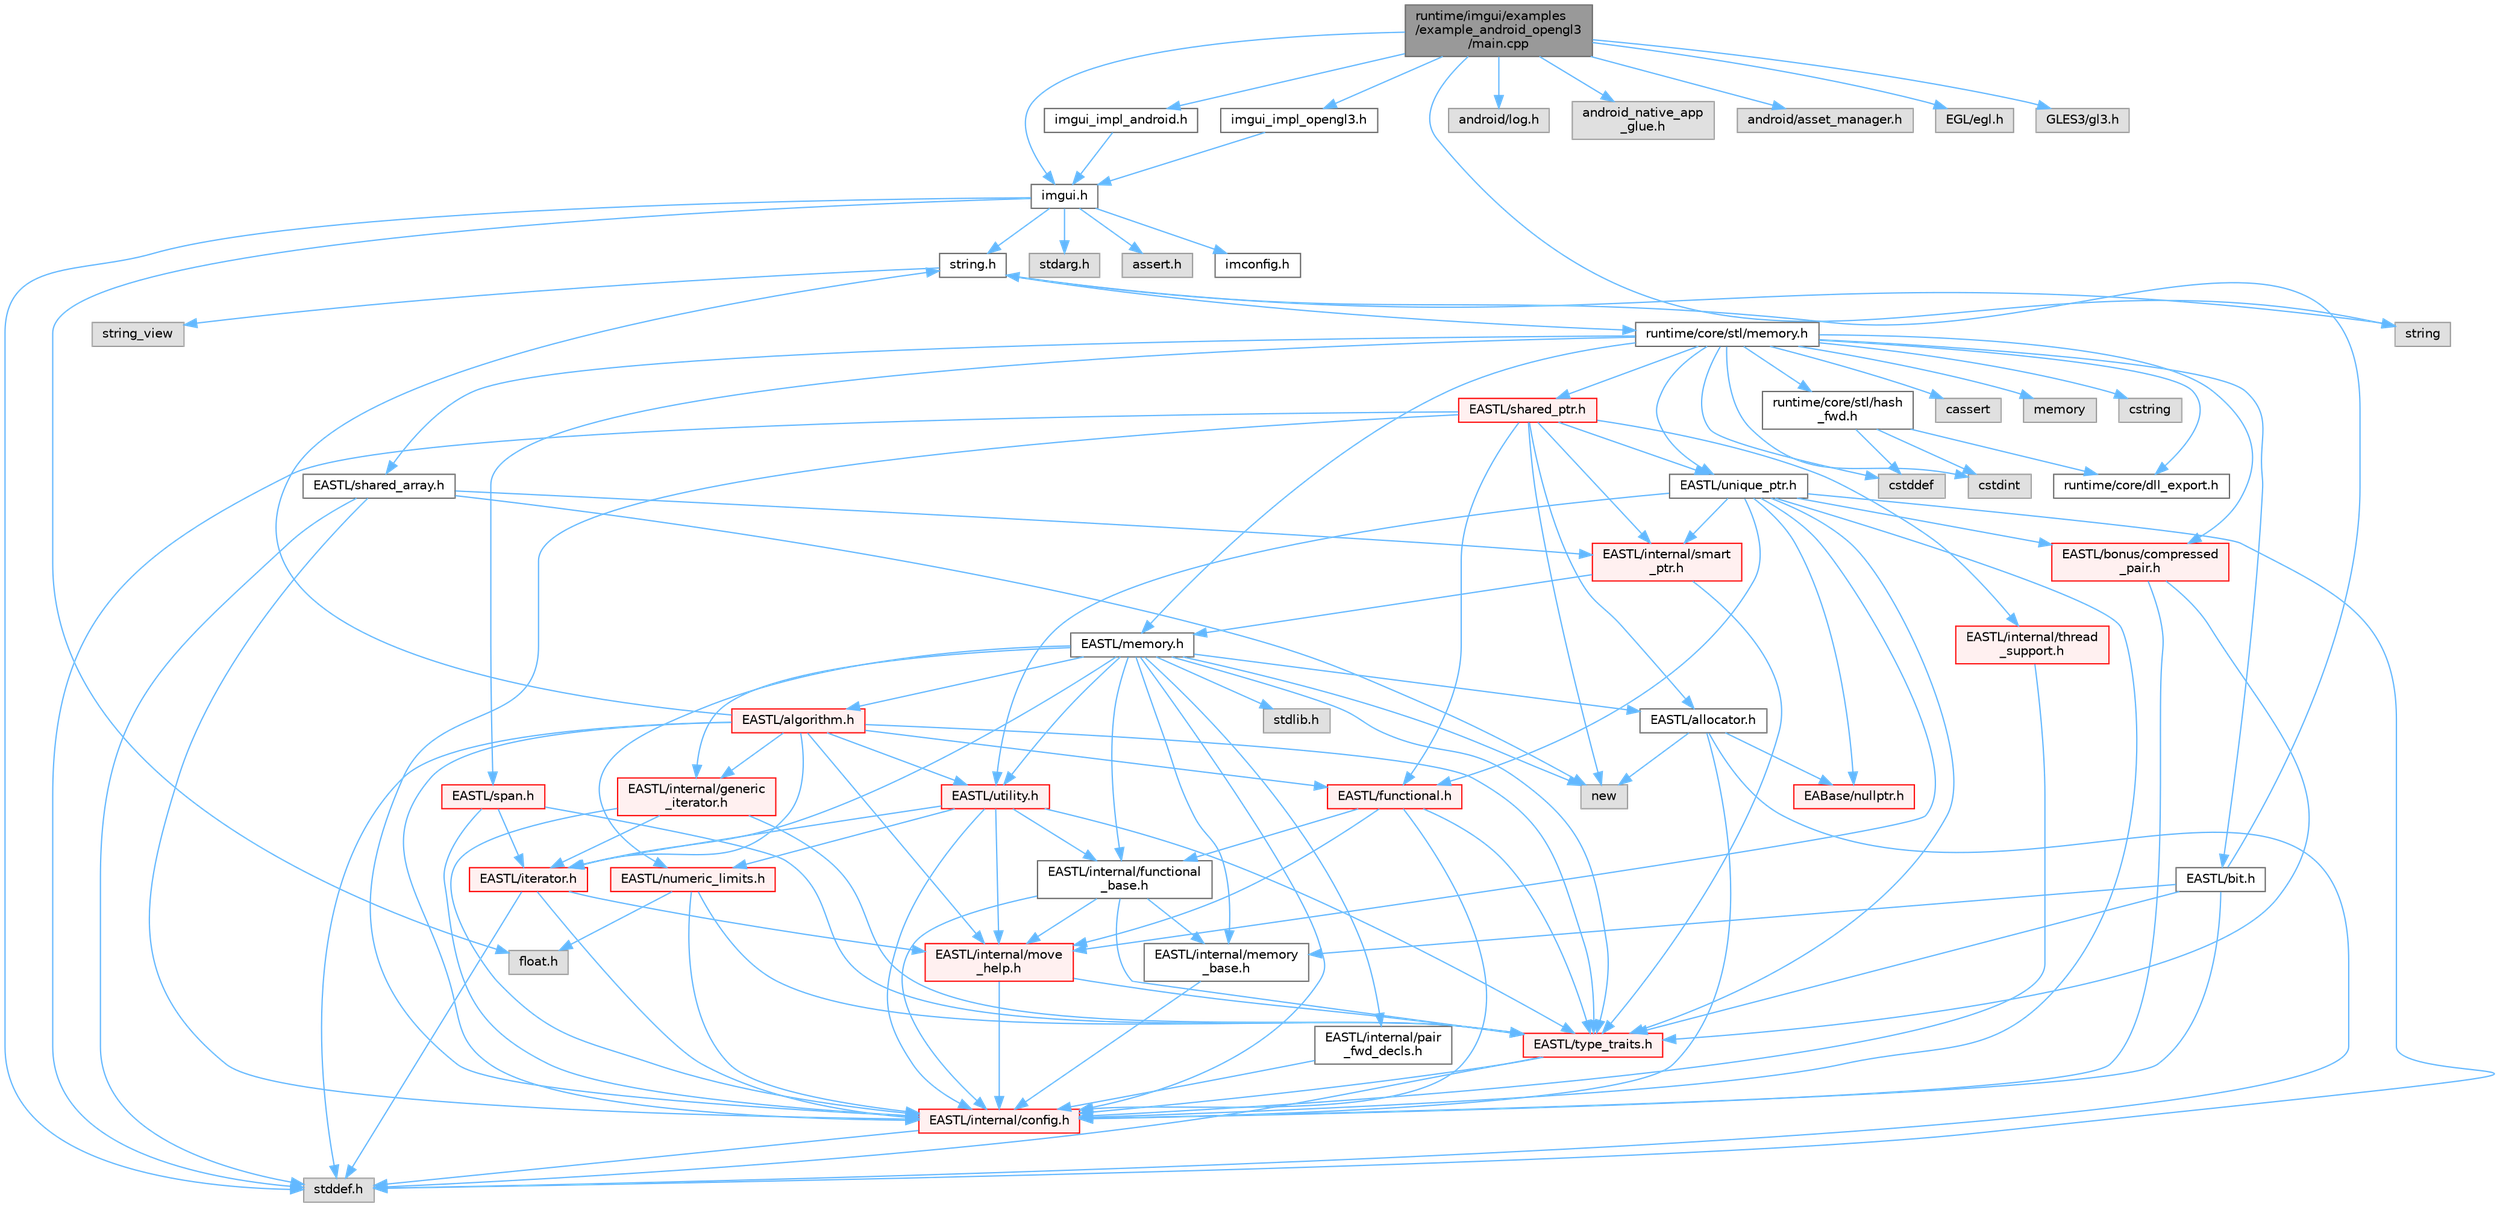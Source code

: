 digraph "runtime/imgui/examples/example_android_opengl3/main.cpp"
{
 // LATEX_PDF_SIZE
  bgcolor="transparent";
  edge [fontname=Helvetica,fontsize=10,labelfontname=Helvetica,labelfontsize=10];
  node [fontname=Helvetica,fontsize=10,shape=box,height=0.2,width=0.4];
  Node1 [id="Node000001",label="runtime/imgui/examples\l/example_android_opengl3\l/main.cpp",height=0.2,width=0.4,color="gray40", fillcolor="grey60", style="filled", fontcolor="black",tooltip=" "];
  Node1 -> Node2 [id="edge127_Node000001_Node000002",color="steelblue1",style="solid",tooltip=" "];
  Node2 [id="Node000002",label="imgui.h",height=0.2,width=0.4,color="grey40", fillcolor="white", style="filled",URL="$imgui_8h.html",tooltip=" "];
  Node2 -> Node3 [id="edge128_Node000002_Node000003",color="steelblue1",style="solid",tooltip=" "];
  Node3 [id="Node000003",label="imconfig.h",height=0.2,width=0.4,color="grey40", fillcolor="white", style="filled",URL="$imconfig_8h.html",tooltip=" "];
  Node2 -> Node4 [id="edge129_Node000002_Node000004",color="steelblue1",style="solid",tooltip=" "];
  Node4 [id="Node000004",label="float.h",height=0.2,width=0.4,color="grey60", fillcolor="#E0E0E0", style="filled",tooltip=" "];
  Node2 -> Node5 [id="edge130_Node000002_Node000005",color="steelblue1",style="solid",tooltip=" "];
  Node5 [id="Node000005",label="stdarg.h",height=0.2,width=0.4,color="grey60", fillcolor="#E0E0E0", style="filled",tooltip=" "];
  Node2 -> Node6 [id="edge131_Node000002_Node000006",color="steelblue1",style="solid",tooltip=" "];
  Node6 [id="Node000006",label="stddef.h",height=0.2,width=0.4,color="grey60", fillcolor="#E0E0E0", style="filled",tooltip=" "];
  Node2 -> Node7 [id="edge132_Node000002_Node000007",color="steelblue1",style="solid",tooltip=" "];
  Node7 [id="Node000007",label="string.h",height=0.2,width=0.4,color="grey40", fillcolor="white", style="filled",URL="$string_8h.html",tooltip=" "];
  Node7 -> Node8 [id="edge133_Node000007_Node000008",color="steelblue1",style="solid",tooltip=" "];
  Node8 [id="Node000008",label="string",height=0.2,width=0.4,color="grey60", fillcolor="#E0E0E0", style="filled",tooltip=" "];
  Node7 -> Node9 [id="edge134_Node000007_Node000009",color="steelblue1",style="solid",tooltip=" "];
  Node9 [id="Node000009",label="string_view",height=0.2,width=0.4,color="grey60", fillcolor="#E0E0E0", style="filled",tooltip=" "];
  Node7 -> Node10 [id="edge135_Node000007_Node000010",color="steelblue1",style="solid",tooltip=" "];
  Node10 [id="Node000010",label="runtime/core/stl/memory.h",height=0.2,width=0.4,color="grey40", fillcolor="white", style="filled",URL="$core_2stl_2memory_8h.html",tooltip=" "];
  Node10 -> Node11 [id="edge136_Node000010_Node000011",color="steelblue1",style="solid",tooltip=" "];
  Node11 [id="Node000011",label="cstddef",height=0.2,width=0.4,color="grey60", fillcolor="#E0E0E0", style="filled",tooltip=" "];
  Node10 -> Node12 [id="edge137_Node000010_Node000012",color="steelblue1",style="solid",tooltip=" "];
  Node12 [id="Node000012",label="cstdint",height=0.2,width=0.4,color="grey60", fillcolor="#E0E0E0", style="filled",tooltip=" "];
  Node10 -> Node13 [id="edge138_Node000010_Node000013",color="steelblue1",style="solid",tooltip=" "];
  Node13 [id="Node000013",label="cassert",height=0.2,width=0.4,color="grey60", fillcolor="#E0E0E0", style="filled",tooltip=" "];
  Node10 -> Node14 [id="edge139_Node000010_Node000014",color="steelblue1",style="solid",tooltip=" "];
  Node14 [id="Node000014",label="memory",height=0.2,width=0.4,color="grey60", fillcolor="#E0E0E0", style="filled",tooltip=" "];
  Node10 -> Node15 [id="edge140_Node000010_Node000015",color="steelblue1",style="solid",tooltip=" "];
  Node15 [id="Node000015",label="cstring",height=0.2,width=0.4,color="grey60", fillcolor="#E0E0E0", style="filled",tooltip=" "];
  Node10 -> Node16 [id="edge141_Node000010_Node000016",color="steelblue1",style="solid",tooltip=" "];
  Node16 [id="Node000016",label="EASTL/bit.h",height=0.2,width=0.4,color="grey40", fillcolor="white", style="filled",URL="$bit_8h.html",tooltip=" "];
  Node16 -> Node17 [id="edge142_Node000016_Node000017",color="steelblue1",style="solid",tooltip=" "];
  Node17 [id="Node000017",label="EASTL/internal/config.h",height=0.2,width=0.4,color="red", fillcolor="#FFF0F0", style="filled",URL="$config_8h.html",tooltip=" "];
  Node17 -> Node6 [id="edge143_Node000017_Node000006",color="steelblue1",style="solid",tooltip=" "];
  Node16 -> Node25 [id="edge144_Node000016_Node000025",color="steelblue1",style="solid",tooltip=" "];
  Node25 [id="Node000025",label="EASTL/internal/memory\l_base.h",height=0.2,width=0.4,color="grey40", fillcolor="white", style="filled",URL="$memory__base_8h.html",tooltip=" "];
  Node25 -> Node17 [id="edge145_Node000025_Node000017",color="steelblue1",style="solid",tooltip=" "];
  Node16 -> Node26 [id="edge146_Node000016_Node000026",color="steelblue1",style="solid",tooltip=" "];
  Node26 [id="Node000026",label="EASTL/type_traits.h",height=0.2,width=0.4,color="red", fillcolor="#FFF0F0", style="filled",URL="$_e_a_s_t_l_2include_2_e_a_s_t_l_2type__traits_8h.html",tooltip=" "];
  Node26 -> Node17 [id="edge147_Node000026_Node000017",color="steelblue1",style="solid",tooltip=" "];
  Node26 -> Node6 [id="edge148_Node000026_Node000006",color="steelblue1",style="solid",tooltip=" "];
  Node16 -> Node7 [id="edge149_Node000016_Node000007",color="steelblue1",style="solid",tooltip=" "];
  Node10 -> Node36 [id="edge150_Node000010_Node000036",color="steelblue1",style="solid",tooltip=" "];
  Node36 [id="Node000036",label="EASTL/memory.h",height=0.2,width=0.4,color="grey40", fillcolor="white", style="filled",URL="$_e_a_s_t_l_2include_2_e_a_s_t_l_2memory_8h.html",tooltip=" "];
  Node36 -> Node17 [id="edge151_Node000036_Node000017",color="steelblue1",style="solid",tooltip=" "];
  Node36 -> Node25 [id="edge152_Node000036_Node000025",color="steelblue1",style="solid",tooltip=" "];
  Node36 -> Node37 [id="edge153_Node000036_Node000037",color="steelblue1",style="solid",tooltip=" "];
  Node37 [id="Node000037",label="EASTL/internal/generic\l_iterator.h",height=0.2,width=0.4,color="red", fillcolor="#FFF0F0", style="filled",URL="$generic__iterator_8h.html",tooltip=" "];
  Node37 -> Node17 [id="edge154_Node000037_Node000017",color="steelblue1",style="solid",tooltip=" "];
  Node37 -> Node38 [id="edge155_Node000037_Node000038",color="steelblue1",style="solid",tooltip=" "];
  Node38 [id="Node000038",label="EASTL/iterator.h",height=0.2,width=0.4,color="red", fillcolor="#FFF0F0", style="filled",URL="$_e_a_s_t_l_2include_2_e_a_s_t_l_2iterator_8h.html",tooltip=" "];
  Node38 -> Node17 [id="edge156_Node000038_Node000017",color="steelblue1",style="solid",tooltip=" "];
  Node38 -> Node39 [id="edge157_Node000038_Node000039",color="steelblue1",style="solid",tooltip=" "];
  Node39 [id="Node000039",label="EASTL/internal/move\l_help.h",height=0.2,width=0.4,color="red", fillcolor="#FFF0F0", style="filled",URL="$move__help_8h.html",tooltip=" "];
  Node39 -> Node17 [id="edge158_Node000039_Node000017",color="steelblue1",style="solid",tooltip=" "];
  Node39 -> Node26 [id="edge159_Node000039_Node000026",color="steelblue1",style="solid",tooltip=" "];
  Node38 -> Node6 [id="edge160_Node000038_Node000006",color="steelblue1",style="solid",tooltip=" "];
  Node37 -> Node26 [id="edge161_Node000037_Node000026",color="steelblue1",style="solid",tooltip=" "];
  Node36 -> Node41 [id="edge162_Node000036_Node000041",color="steelblue1",style="solid",tooltip=" "];
  Node41 [id="Node000041",label="EASTL/internal/pair\l_fwd_decls.h",height=0.2,width=0.4,color="grey40", fillcolor="white", style="filled",URL="$pair__fwd__decls_8h.html",tooltip=" "];
  Node41 -> Node17 [id="edge163_Node000041_Node000017",color="steelblue1",style="solid",tooltip=" "];
  Node36 -> Node42 [id="edge164_Node000036_Node000042",color="steelblue1",style="solid",tooltip=" "];
  Node42 [id="Node000042",label="EASTL/internal/functional\l_base.h",height=0.2,width=0.4,color="grey40", fillcolor="white", style="filled",URL="$functional__base_8h.html",tooltip=" "];
  Node42 -> Node17 [id="edge165_Node000042_Node000017",color="steelblue1",style="solid",tooltip=" "];
  Node42 -> Node25 [id="edge166_Node000042_Node000025",color="steelblue1",style="solid",tooltip=" "];
  Node42 -> Node39 [id="edge167_Node000042_Node000039",color="steelblue1",style="solid",tooltip=" "];
  Node42 -> Node26 [id="edge168_Node000042_Node000026",color="steelblue1",style="solid",tooltip=" "];
  Node36 -> Node43 [id="edge169_Node000036_Node000043",color="steelblue1",style="solid",tooltip=" "];
  Node43 [id="Node000043",label="EASTL/algorithm.h",height=0.2,width=0.4,color="red", fillcolor="#FFF0F0", style="filled",URL="$_e_a_s_t_l_2include_2_e_a_s_t_l_2algorithm_8h.html",tooltip=" "];
  Node43 -> Node17 [id="edge170_Node000043_Node000017",color="steelblue1",style="solid",tooltip=" "];
  Node43 -> Node26 [id="edge171_Node000043_Node000026",color="steelblue1",style="solid",tooltip=" "];
  Node43 -> Node39 [id="edge172_Node000043_Node000039",color="steelblue1",style="solid",tooltip=" "];
  Node43 -> Node38 [id="edge173_Node000043_Node000038",color="steelblue1",style="solid",tooltip=" "];
  Node43 -> Node46 [id="edge174_Node000043_Node000046",color="steelblue1",style="solid",tooltip=" "];
  Node46 [id="Node000046",label="EASTL/functional.h",height=0.2,width=0.4,color="red", fillcolor="#FFF0F0", style="filled",URL="$_e_a_s_t_l_2include_2_e_a_s_t_l_2functional_8h.html",tooltip=" "];
  Node46 -> Node17 [id="edge175_Node000046_Node000017",color="steelblue1",style="solid",tooltip=" "];
  Node46 -> Node39 [id="edge176_Node000046_Node000039",color="steelblue1",style="solid",tooltip=" "];
  Node46 -> Node26 [id="edge177_Node000046_Node000026",color="steelblue1",style="solid",tooltip=" "];
  Node46 -> Node42 [id="edge178_Node000046_Node000042",color="steelblue1",style="solid",tooltip=" "];
  Node43 -> Node53 [id="edge179_Node000043_Node000053",color="steelblue1",style="solid",tooltip=" "];
  Node53 [id="Node000053",label="EASTL/utility.h",height=0.2,width=0.4,color="red", fillcolor="#FFF0F0", style="filled",URL="$_e_a_s_t_l_2include_2_e_a_s_t_l_2utility_8h.html",tooltip=" "];
  Node53 -> Node17 [id="edge180_Node000053_Node000017",color="steelblue1",style="solid",tooltip=" "];
  Node53 -> Node26 [id="edge181_Node000053_Node000026",color="steelblue1",style="solid",tooltip=" "];
  Node53 -> Node38 [id="edge182_Node000053_Node000038",color="steelblue1",style="solid",tooltip=" "];
  Node53 -> Node54 [id="edge183_Node000053_Node000054",color="steelblue1",style="solid",tooltip=" "];
  Node54 [id="Node000054",label="EASTL/numeric_limits.h",height=0.2,width=0.4,color="red", fillcolor="#FFF0F0", style="filled",URL="$numeric__limits_8h.html",tooltip=" "];
  Node54 -> Node17 [id="edge184_Node000054_Node000017",color="steelblue1",style="solid",tooltip=" "];
  Node54 -> Node26 [id="edge185_Node000054_Node000026",color="steelblue1",style="solid",tooltip=" "];
  Node54 -> Node4 [id="edge186_Node000054_Node000004",color="steelblue1",style="solid",tooltip=" "];
  Node53 -> Node42 [id="edge187_Node000053_Node000042",color="steelblue1",style="solid",tooltip=" "];
  Node53 -> Node39 [id="edge188_Node000053_Node000039",color="steelblue1",style="solid",tooltip=" "];
  Node43 -> Node37 [id="edge189_Node000043_Node000037",color="steelblue1",style="solid",tooltip=" "];
  Node43 -> Node6 [id="edge190_Node000043_Node000006",color="steelblue1",style="solid",tooltip=" "];
  Node43 -> Node7 [id="edge191_Node000043_Node000007",color="steelblue1",style="solid",tooltip=" "];
  Node36 -> Node26 [id="edge192_Node000036_Node000026",color="steelblue1",style="solid",tooltip=" "];
  Node36 -> Node50 [id="edge193_Node000036_Node000050",color="steelblue1",style="solid",tooltip=" "];
  Node50 [id="Node000050",label="EASTL/allocator.h",height=0.2,width=0.4,color="grey40", fillcolor="white", style="filled",URL="$allocator_8h.html",tooltip=" "];
  Node50 -> Node17 [id="edge194_Node000050_Node000017",color="steelblue1",style="solid",tooltip=" "];
  Node50 -> Node28 [id="edge195_Node000050_Node000028",color="steelblue1",style="solid",tooltip=" "];
  Node28 [id="Node000028",label="EABase/nullptr.h",height=0.2,width=0.4,color="red", fillcolor="#FFF0F0", style="filled",URL="$nullptr_8h.html",tooltip=" "];
  Node50 -> Node6 [id="edge196_Node000050_Node000006",color="steelblue1",style="solid",tooltip=" "];
  Node50 -> Node51 [id="edge197_Node000050_Node000051",color="steelblue1",style="solid",tooltip=" "];
  Node51 [id="Node000051",label="new",height=0.2,width=0.4,color="grey60", fillcolor="#E0E0E0", style="filled",tooltip=" "];
  Node36 -> Node38 [id="edge198_Node000036_Node000038",color="steelblue1",style="solid",tooltip=" "];
  Node36 -> Node53 [id="edge199_Node000036_Node000053",color="steelblue1",style="solid",tooltip=" "];
  Node36 -> Node54 [id="edge200_Node000036_Node000054",color="steelblue1",style="solid",tooltip=" "];
  Node36 -> Node62 [id="edge201_Node000036_Node000062",color="steelblue1",style="solid",tooltip=" "];
  Node62 [id="Node000062",label="stdlib.h",height=0.2,width=0.4,color="grey60", fillcolor="#E0E0E0", style="filled",tooltip=" "];
  Node36 -> Node51 [id="edge202_Node000036_Node000051",color="steelblue1",style="solid",tooltip=" "];
  Node10 -> Node63 [id="edge203_Node000010_Node000063",color="steelblue1",style="solid",tooltip=" "];
  Node63 [id="Node000063",label="EASTL/shared_array.h",height=0.2,width=0.4,color="grey40", fillcolor="white", style="filled",URL="$shared__array_8h.html",tooltip=" "];
  Node63 -> Node17 [id="edge204_Node000063_Node000017",color="steelblue1",style="solid",tooltip=" "];
  Node63 -> Node64 [id="edge205_Node000063_Node000064",color="steelblue1",style="solid",tooltip=" "];
  Node64 [id="Node000064",label="EASTL/internal/smart\l_ptr.h",height=0.2,width=0.4,color="red", fillcolor="#FFF0F0", style="filled",URL="$smart__ptr_8h.html",tooltip=" "];
  Node64 -> Node36 [id="edge206_Node000064_Node000036",color="steelblue1",style="solid",tooltip=" "];
  Node64 -> Node26 [id="edge207_Node000064_Node000026",color="steelblue1",style="solid",tooltip=" "];
  Node63 -> Node51 [id="edge208_Node000063_Node000051",color="steelblue1",style="solid",tooltip=" "];
  Node63 -> Node6 [id="edge209_Node000063_Node000006",color="steelblue1",style="solid",tooltip=" "];
  Node10 -> Node66 [id="edge210_Node000010_Node000066",color="steelblue1",style="solid",tooltip=" "];
  Node66 [id="Node000066",label="EASTL/unique_ptr.h",height=0.2,width=0.4,color="grey40", fillcolor="white", style="filled",URL="$unique__ptr_8h.html",tooltip=" "];
  Node66 -> Node28 [id="edge211_Node000066_Node000028",color="steelblue1",style="solid",tooltip=" "];
  Node66 -> Node67 [id="edge212_Node000066_Node000067",color="steelblue1",style="solid",tooltip=" "];
  Node67 [id="Node000067",label="EASTL/bonus/compressed\l_pair.h",height=0.2,width=0.4,color="red", fillcolor="#FFF0F0", style="filled",URL="$compressed__pair_8h.html",tooltip=" "];
  Node67 -> Node17 [id="edge213_Node000067_Node000017",color="steelblue1",style="solid",tooltip=" "];
  Node67 -> Node26 [id="edge214_Node000067_Node000026",color="steelblue1",style="solid",tooltip=" "];
  Node66 -> Node46 [id="edge215_Node000066_Node000046",color="steelblue1",style="solid",tooltip=" "];
  Node66 -> Node17 [id="edge216_Node000066_Node000017",color="steelblue1",style="solid",tooltip=" "];
  Node66 -> Node39 [id="edge217_Node000066_Node000039",color="steelblue1",style="solid",tooltip=" "];
  Node66 -> Node64 [id="edge218_Node000066_Node000064",color="steelblue1",style="solid",tooltip=" "];
  Node66 -> Node26 [id="edge219_Node000066_Node000026",color="steelblue1",style="solid",tooltip=" "];
  Node66 -> Node53 [id="edge220_Node000066_Node000053",color="steelblue1",style="solid",tooltip=" "];
  Node66 -> Node6 [id="edge221_Node000066_Node000006",color="steelblue1",style="solid",tooltip=" "];
  Node10 -> Node69 [id="edge222_Node000010_Node000069",color="steelblue1",style="solid",tooltip=" "];
  Node69 [id="Node000069",label="EASTL/shared_ptr.h",height=0.2,width=0.4,color="red", fillcolor="#FFF0F0", style="filled",URL="$shared__ptr_8h.html",tooltip=" "];
  Node69 -> Node17 [id="edge223_Node000069_Node000017",color="steelblue1",style="solid",tooltip=" "];
  Node69 -> Node64 [id="edge224_Node000069_Node000064",color="steelblue1",style="solid",tooltip=" "];
  Node69 -> Node70 [id="edge225_Node000069_Node000070",color="steelblue1",style="solid",tooltip=" "];
  Node70 [id="Node000070",label="EASTL/internal/thread\l_support.h",height=0.2,width=0.4,color="red", fillcolor="#FFF0F0", style="filled",URL="$thread__support_8h.html",tooltip=" "];
  Node70 -> Node17 [id="edge226_Node000070_Node000017",color="steelblue1",style="solid",tooltip=" "];
  Node69 -> Node66 [id="edge227_Node000069_Node000066",color="steelblue1",style="solid",tooltip=" "];
  Node69 -> Node46 [id="edge228_Node000069_Node000046",color="steelblue1",style="solid",tooltip=" "];
  Node69 -> Node50 [id="edge229_Node000069_Node000050",color="steelblue1",style="solid",tooltip=" "];
  Node69 -> Node51 [id="edge230_Node000069_Node000051",color="steelblue1",style="solid",tooltip=" "];
  Node69 -> Node6 [id="edge231_Node000069_Node000006",color="steelblue1",style="solid",tooltip=" "];
  Node10 -> Node149 [id="edge232_Node000010_Node000149",color="steelblue1",style="solid",tooltip=" "];
  Node149 [id="Node000149",label="EASTL/span.h",height=0.2,width=0.4,color="red", fillcolor="#FFF0F0", style="filled",URL="$span_8h.html",tooltip=" "];
  Node149 -> Node17 [id="edge233_Node000149_Node000017",color="steelblue1",style="solid",tooltip=" "];
  Node149 -> Node26 [id="edge234_Node000149_Node000026",color="steelblue1",style="solid",tooltip=" "];
  Node149 -> Node38 [id="edge235_Node000149_Node000038",color="steelblue1",style="solid",tooltip=" "];
  Node10 -> Node67 [id="edge236_Node000010_Node000067",color="steelblue1",style="solid",tooltip=" "];
  Node10 -> Node152 [id="edge237_Node000010_Node000152",color="steelblue1",style="solid",tooltip=" "];
  Node152 [id="Node000152",label="runtime/core/dll_export.h",height=0.2,width=0.4,color="grey40", fillcolor="white", style="filled",URL="$dll__export_8h.html",tooltip=" "];
  Node10 -> Node153 [id="edge238_Node000010_Node000153",color="steelblue1",style="solid",tooltip=" "];
  Node153 [id="Node000153",label="runtime/core/stl/hash\l_fwd.h",height=0.2,width=0.4,color="grey40", fillcolor="white", style="filled",URL="$hash__fwd_8h.html",tooltip=" "];
  Node153 -> Node11 [id="edge239_Node000153_Node000011",color="steelblue1",style="solid",tooltip=" "];
  Node153 -> Node12 [id="edge240_Node000153_Node000012",color="steelblue1",style="solid",tooltip=" "];
  Node153 -> Node152 [id="edge241_Node000153_Node000152",color="steelblue1",style="solid",tooltip=" "];
  Node2 -> Node154 [id="edge242_Node000002_Node000154",color="steelblue1",style="solid",tooltip=" "];
  Node154 [id="Node000154",label="assert.h",height=0.2,width=0.4,color="grey60", fillcolor="#E0E0E0", style="filled",tooltip=" "];
  Node1 -> Node155 [id="edge243_Node000001_Node000155",color="steelblue1",style="solid",tooltip=" "];
  Node155 [id="Node000155",label="imgui_impl_android.h",height=0.2,width=0.4,color="grey40", fillcolor="white", style="filled",URL="$imgui__impl__android_8h.html",tooltip=" "];
  Node155 -> Node2 [id="edge244_Node000155_Node000002",color="steelblue1",style="solid",tooltip=" "];
  Node1 -> Node156 [id="edge245_Node000001_Node000156",color="steelblue1",style="solid",tooltip=" "];
  Node156 [id="Node000156",label="imgui_impl_opengl3.h",height=0.2,width=0.4,color="grey40", fillcolor="white", style="filled",URL="$imgui__impl__opengl3_8h.html",tooltip=" "];
  Node156 -> Node2 [id="edge246_Node000156_Node000002",color="steelblue1",style="solid",tooltip=" "];
  Node1 -> Node157 [id="edge247_Node000001_Node000157",color="steelblue1",style="solid",tooltip=" "];
  Node157 [id="Node000157",label="android/log.h",height=0.2,width=0.4,color="grey60", fillcolor="#E0E0E0", style="filled",tooltip=" "];
  Node1 -> Node158 [id="edge248_Node000001_Node000158",color="steelblue1",style="solid",tooltip=" "];
  Node158 [id="Node000158",label="android_native_app\l_glue.h",height=0.2,width=0.4,color="grey60", fillcolor="#E0E0E0", style="filled",tooltip=" "];
  Node1 -> Node159 [id="edge249_Node000001_Node000159",color="steelblue1",style="solid",tooltip=" "];
  Node159 [id="Node000159",label="android/asset_manager.h",height=0.2,width=0.4,color="grey60", fillcolor="#E0E0E0", style="filled",tooltip=" "];
  Node1 -> Node160 [id="edge250_Node000001_Node000160",color="steelblue1",style="solid",tooltip=" "];
  Node160 [id="Node000160",label="EGL/egl.h",height=0.2,width=0.4,color="grey60", fillcolor="#E0E0E0", style="filled",tooltip=" "];
  Node1 -> Node161 [id="edge251_Node000001_Node000161",color="steelblue1",style="solid",tooltip=" "];
  Node161 [id="Node000161",label="GLES3/gl3.h",height=0.2,width=0.4,color="grey60", fillcolor="#E0E0E0", style="filled",tooltip=" "];
  Node1 -> Node8 [id="edge252_Node000001_Node000008",color="steelblue1",style="solid",tooltip=" "];
}
